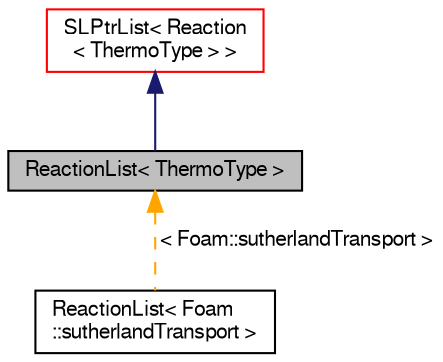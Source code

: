 digraph "ReactionList&lt; ThermoType &gt;"
{
  bgcolor="transparent";
  edge [fontname="FreeSans",fontsize="10",labelfontname="FreeSans",labelfontsize="10"];
  node [fontname="FreeSans",fontsize="10",shape=record];
  Node0 [label="ReactionList\< ThermoType \>",height=0.2,width=0.4,color="black", fillcolor="grey75", style="filled", fontcolor="black"];
  Node1 -> Node0 [dir="back",color="midnightblue",fontsize="10",style="solid",fontname="FreeSans"];
  Node1 [label="SLPtrList\< Reaction\l\< ThermoType \> \>",height=0.2,width=0.4,color="red",URL="$a25870.html"];
  Node0 -> Node11 [dir="back",color="orange",fontsize="10",style="dashed",label=" \< Foam::sutherlandTransport \>" ,fontname="FreeSans"];
  Node11 [label="ReactionList\< Foam\l::sutherlandTransport \>",height=0.2,width=0.4,color="black",URL="$a30342.html"];
}
